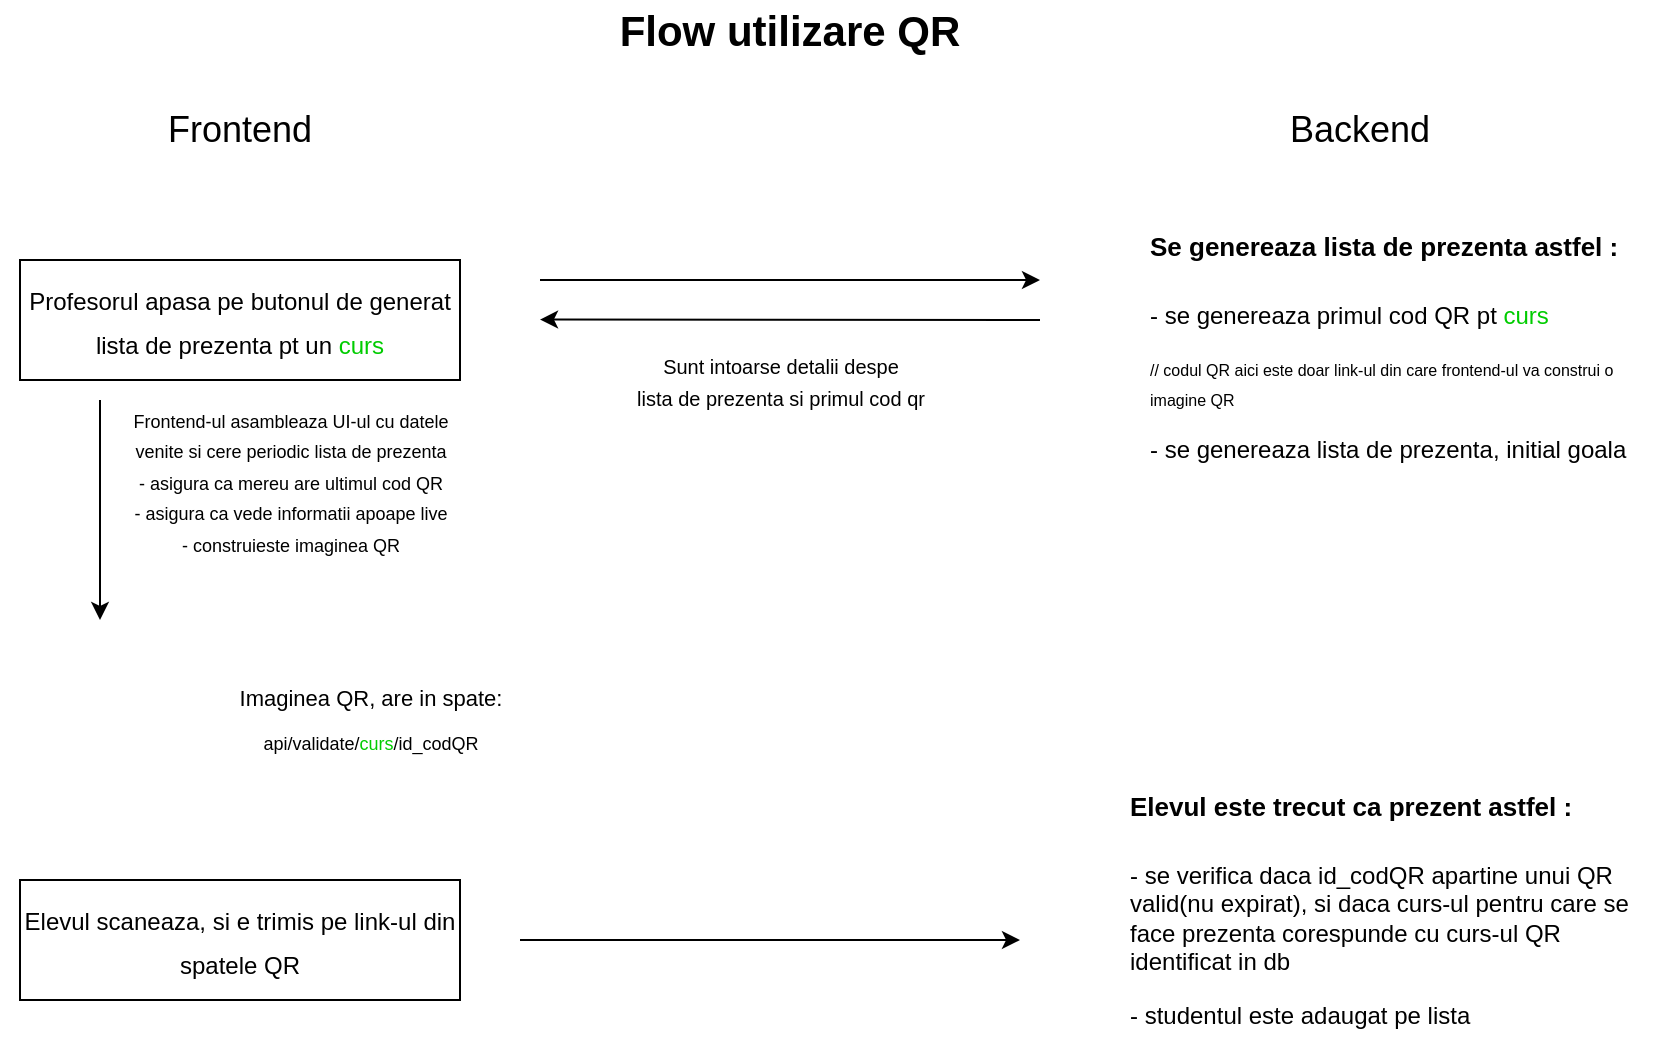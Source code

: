 <mxfile version="15.5.8" type="device"><diagram id="wO5SNN4IYHFY0hbL_XJu" name="Page-1"><mxGraphModel dx="1259" dy="587" grid="0" gridSize="10" guides="1" tooltips="1" connect="1" arrows="1" fold="1" page="1" pageScale="1" pageWidth="1300" pageHeight="1300" math="0" shadow="0"><root><mxCell id="0"/><mxCell id="1" parent="0"/><mxCell id="EY1RMbIc8FuuvbrOrZGY-1" value="&lt;font style=&quot;font-size: 18px&quot;&gt;Frontend&lt;/font&gt;" style="text;html=1;strokeColor=none;fillColor=none;align=center;verticalAlign=middle;whiteSpace=wrap;rounded=0;" vertex="1" parent="1"><mxGeometry x="250" y="230" width="60" height="30" as="geometry"/></mxCell><mxCell id="EY1RMbIc8FuuvbrOrZGY-2" value="&lt;font style=&quot;font-size: 18px&quot;&gt;Backend&lt;/font&gt;" style="text;html=1;strokeColor=none;fillColor=none;align=center;verticalAlign=middle;whiteSpace=wrap;rounded=0;" vertex="1" parent="1"><mxGeometry x="810" y="230" width="60" height="30" as="geometry"/></mxCell><mxCell id="EY1RMbIc8FuuvbrOrZGY-3" value="&lt;font style=&quot;font-size: 12px&quot;&gt;Profesorul apasa pe butonul de generat lista de prezenta pt un &lt;font color=&quot;#00cc00&quot;&gt;curs&lt;/font&gt;&lt;/font&gt;" style="rounded=0;whiteSpace=wrap;html=1;fontSize=18;" vertex="1" parent="1"><mxGeometry x="170" y="310" width="220" height="60" as="geometry"/></mxCell><mxCell id="EY1RMbIc8FuuvbrOrZGY-4" value="&lt;h1&gt;&lt;font style=&quot;font-size: 13px&quot;&gt;Se genereaza lista de prezenta astfel :&lt;/font&gt;&lt;/h1&gt;&lt;p&gt;- se genereaza primul cod QR pt &lt;font color=&quot;#00cc00&quot;&gt;curs&lt;/font&gt;&lt;/p&gt;&lt;span style=&quot;font-size: 8px&quot;&gt;/&lt;/span&gt;&lt;span style=&quot;font-size: 8px&quot;&gt;/ codul QR aici este doar link-ul din care frontend-ul va construi o imagine QR&lt;/span&gt;&lt;span style=&quot;font-size: 8px&quot;&gt;&lt;br&gt;&lt;/span&gt;&lt;p&gt;- se genereaza lista de prezenta, initial goala&lt;/p&gt;" style="text;html=1;strokeColor=none;fillColor=none;spacing=5;spacingTop=-20;whiteSpace=wrap;overflow=hidden;rounded=0;fontSize=12;" vertex="1" parent="1"><mxGeometry x="730" y="280" width="260" height="150" as="geometry"/></mxCell><mxCell id="EY1RMbIc8FuuvbrOrZGY-5" value="" style="endArrow=classic;html=1;rounded=0;fontSize=13;fontColor=#00CC00;" edge="1" parent="1"><mxGeometry width="50" height="50" relative="1" as="geometry"><mxPoint x="430" y="320" as="sourcePoint"/><mxPoint x="680" y="320" as="targetPoint"/></mxGeometry></mxCell><mxCell id="EY1RMbIc8FuuvbrOrZGY-6" value="" style="endArrow=classic;html=1;rounded=0;fontSize=13;fontColor=#00CC00;" edge="1" parent="1"><mxGeometry width="50" height="50" relative="1" as="geometry"><mxPoint x="680" y="340" as="sourcePoint"/><mxPoint x="430" y="339.76" as="targetPoint"/></mxGeometry></mxCell><mxCell id="EY1RMbIc8FuuvbrOrZGY-9" value="&lt;font color=&quot;#000000&quot; size=&quot;1&quot;&gt;Sunt intoarse detalii despe&lt;br&gt;lista de prezenta si primul cod qr&lt;br&gt;&lt;/font&gt;" style="text;html=1;align=center;verticalAlign=middle;resizable=0;points=[];autosize=1;strokeColor=none;fillColor=none;fontSize=13;fontColor=#00CC00;" vertex="1" parent="1"><mxGeometry x="470" y="350" width="160" height="40" as="geometry"/></mxCell><mxCell id="EY1RMbIc8FuuvbrOrZGY-10" value="" style="endArrow=classic;html=1;rounded=0;fontSize=9;fontColor=#000000;" edge="1" parent="1"><mxGeometry width="50" height="50" relative="1" as="geometry"><mxPoint x="210" y="380" as="sourcePoint"/><mxPoint x="210" y="490" as="targetPoint"/></mxGeometry></mxCell><mxCell id="EY1RMbIc8FuuvbrOrZGY-11" value="&lt;font color=&quot;#000000&quot; style=&quot;font-size: 9px&quot;&gt;Frontend-ul asambleaza UI-ul cu datele&lt;br&gt;venite si cere periodic lista de prezenta&lt;br&gt;- asigura ca mereu are ultimul cod QR&lt;br&gt;- asigura ca vede informatii apoape live&lt;br&gt;- construieste imaginea QR&lt;br&gt;&lt;/font&gt;" style="text;html=1;align=center;verticalAlign=middle;resizable=0;points=[];autosize=1;strokeColor=none;fillColor=none;fontSize=13;fontColor=#00CC00;" vertex="1" parent="1"><mxGeometry x="220" y="370" width="170" height="100" as="geometry"/></mxCell><mxCell id="EY1RMbIc8FuuvbrOrZGY-13" value="" style="shape=image;html=1;verticalAlign=top;verticalLabelPosition=bottom;labelBackgroundColor=#ffffff;imageAspect=0;aspect=fixed;image=https://cdn1.iconfinder.com/data/icons/windows8_icons_iconpharm/26/qr_code.png;fontSize=9;fontColor=#000000;" vertex="1" parent="1"><mxGeometry x="160" y="500" width="100" height="100" as="geometry"/></mxCell><mxCell id="EY1RMbIc8FuuvbrOrZGY-14" value="&lt;font style=&quot;font-size: 11px&quot;&gt;Imaginea QR, are in spate:&lt;br&gt;&lt;/font&gt;&lt;br&gt;api/validate/&lt;font color=&quot;#00cc00&quot;&gt;curs&lt;/font&gt;/id_codQR" style="text;html=1;align=center;verticalAlign=middle;resizable=0;points=[];autosize=1;strokeColor=none;fillColor=none;fontSize=9;fontColor=#000000;" vertex="1" parent="1"><mxGeometry x="270" y="520" width="150" height="40" as="geometry"/></mxCell><mxCell id="EY1RMbIc8FuuvbrOrZGY-18" value="&lt;span style=&quot;font-size: 12px&quot;&gt;Elevul scaneaza, si e trimis pe link-ul din spatele QR&lt;/span&gt;" style="rounded=0;whiteSpace=wrap;html=1;fontSize=18;" vertex="1" parent="1"><mxGeometry x="170" y="620" width="220" height="60" as="geometry"/></mxCell><mxCell id="EY1RMbIc8FuuvbrOrZGY-19" value="" style="endArrow=classic;html=1;rounded=0;fontSize=13;fontColor=#00CC00;" edge="1" parent="1"><mxGeometry width="50" height="50" relative="1" as="geometry"><mxPoint x="420" y="650" as="sourcePoint"/><mxPoint x="670" y="650" as="targetPoint"/></mxGeometry></mxCell><mxCell id="EY1RMbIc8FuuvbrOrZGY-20" value="&lt;h1&gt;&lt;font style=&quot;font-size: 13px&quot;&gt;Elevul este trecut ca prezent astfel :&lt;/font&gt;&lt;/h1&gt;&lt;p&gt;- se verifica daca id_codQR apartine unui QR valid(nu expirat), si daca curs-ul pentru care se face prezenta corespunde cu curs-ul QR identificat in db&lt;/p&gt;&lt;p&gt;- studentul este adaugat pe lista&lt;/p&gt;" style="text;html=1;strokeColor=none;fillColor=none;spacing=5;spacingTop=-20;whiteSpace=wrap;overflow=hidden;rounded=0;fontSize=12;" vertex="1" parent="1"><mxGeometry x="720" y="560" width="260" height="150" as="geometry"/></mxCell><mxCell id="EY1RMbIc8FuuvbrOrZGY-21" value="&lt;font style=&quot;font-size: 21px&quot;&gt;&lt;b&gt;Flow utilizare QR&lt;/b&gt;&lt;/font&gt;" style="text;html=1;strokeColor=none;fillColor=none;align=center;verticalAlign=middle;whiteSpace=wrap;rounded=0;" vertex="1" parent="1"><mxGeometry x="340" y="180" width="430" height="30" as="geometry"/></mxCell></root></mxGraphModel></diagram></mxfile>